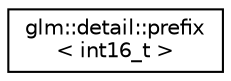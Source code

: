 digraph "Graphical Class Hierarchy"
{
 // LATEX_PDF_SIZE
  edge [fontname="Helvetica",fontsize="10",labelfontname="Helvetica",labelfontsize="10"];
  node [fontname="Helvetica",fontsize="10",shape=record];
  rankdir="LR";
  Node0 [label="glm::detail::prefix\l\< int16_t \>",height=0.2,width=0.4,color="black", fillcolor="white", style="filled",URL="$structglm_1_1detail_1_1prefix_3_01int16__t_01_4.html",tooltip=" "];
}

